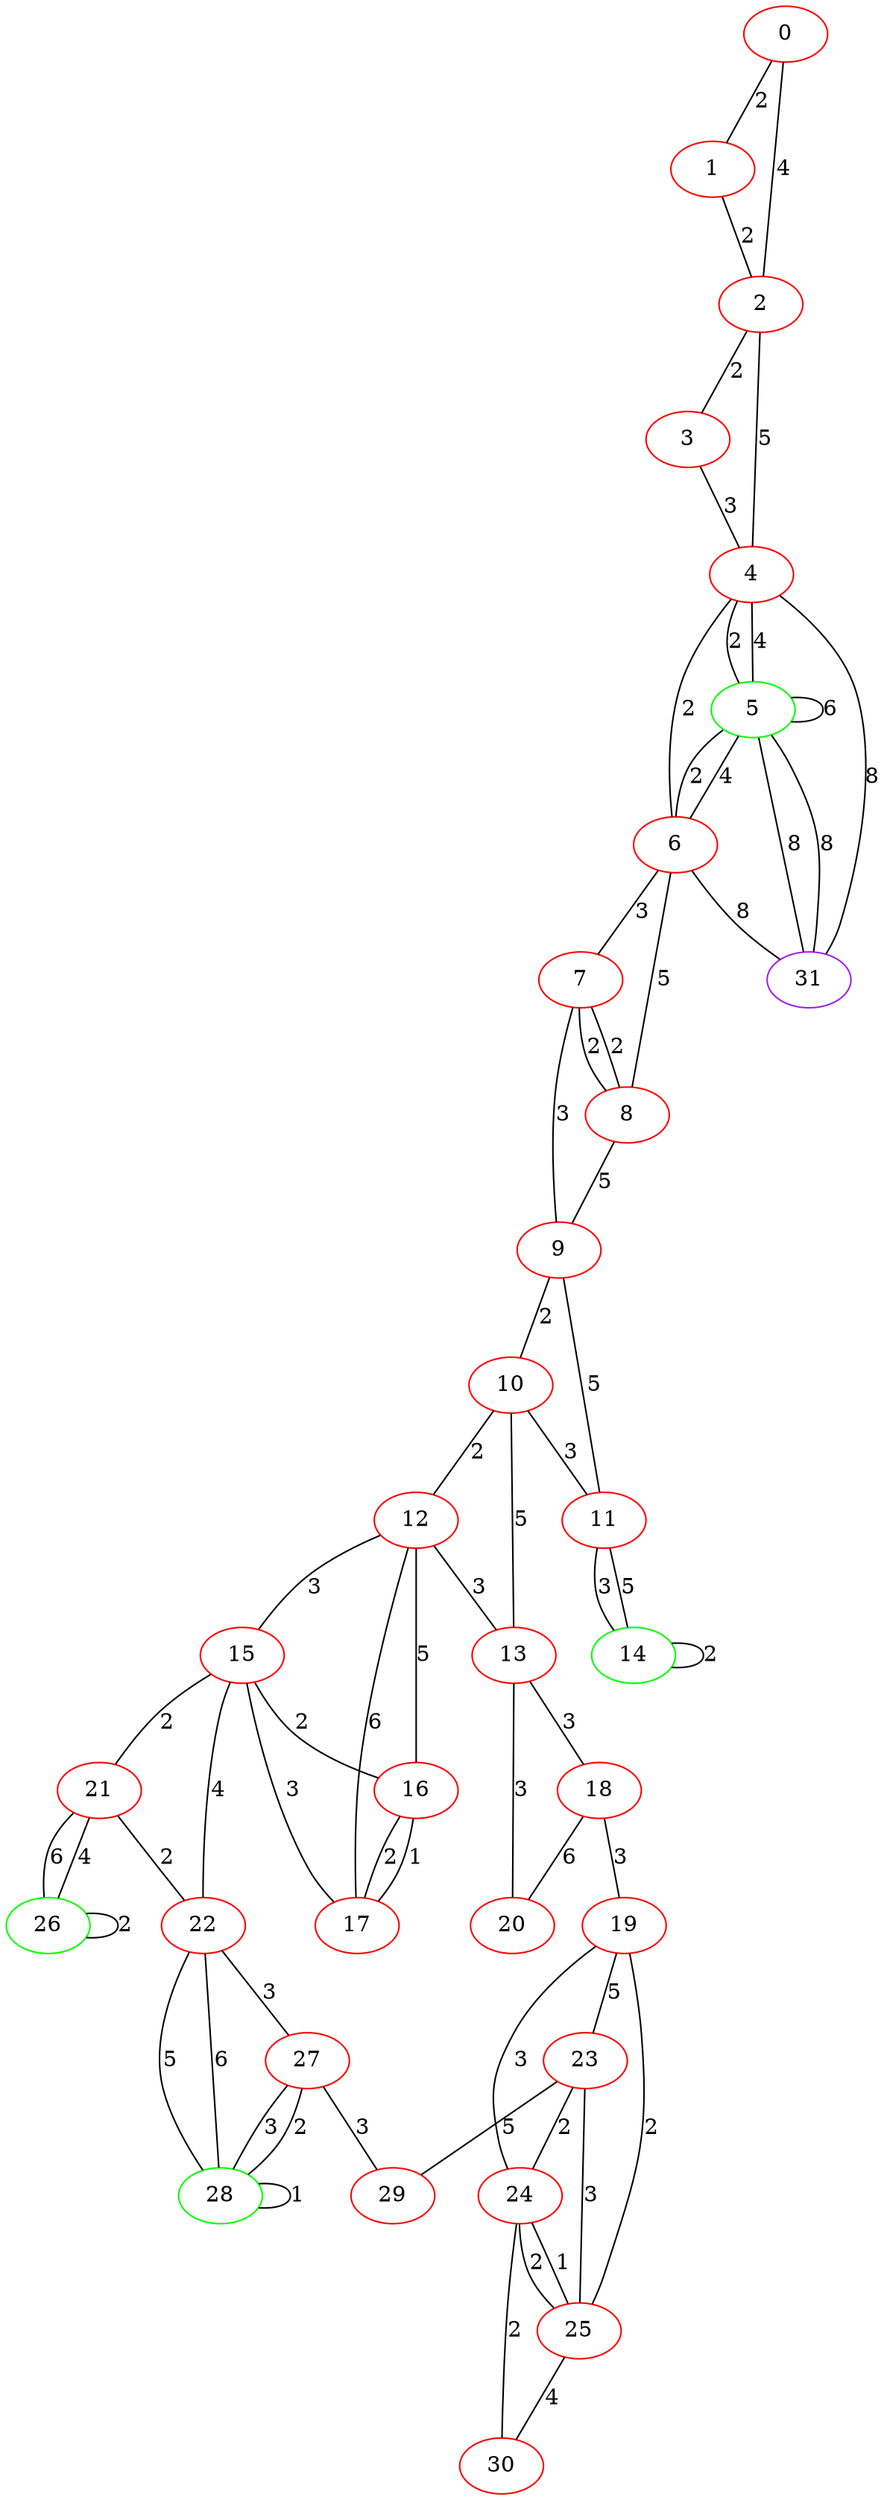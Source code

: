 graph "" {
0 [color=red, weight=1];
1 [color=red, weight=1];
2 [color=red, weight=1];
3 [color=red, weight=1];
4 [color=red, weight=1];
5 [color=green, weight=2];
6 [color=red, weight=1];
7 [color=red, weight=1];
8 [color=red, weight=1];
9 [color=red, weight=1];
10 [color=red, weight=1];
11 [color=red, weight=1];
12 [color=red, weight=1];
13 [color=red, weight=1];
14 [color=green, weight=2];
15 [color=red, weight=1];
16 [color=red, weight=1];
17 [color=red, weight=1];
18 [color=red, weight=1];
19 [color=red, weight=1];
20 [color=red, weight=1];
21 [color=red, weight=1];
22 [color=red, weight=1];
23 [color=red, weight=1];
24 [color=red, weight=1];
25 [color=red, weight=1];
26 [color=green, weight=2];
27 [color=red, weight=1];
28 [color=green, weight=2];
29 [color=red, weight=1];
30 [color=red, weight=1];
31 [color=purple, weight=4];
0 -- 1  [key=0, label=2];
0 -- 2  [key=0, label=4];
1 -- 2  [key=0, label=2];
2 -- 3  [key=0, label=2];
2 -- 4  [key=0, label=5];
3 -- 4  [key=0, label=3];
4 -- 5  [key=0, label=2];
4 -- 5  [key=1, label=4];
4 -- 6  [key=0, label=2];
4 -- 31  [key=0, label=8];
5 -- 5  [key=0, label=6];
5 -- 6  [key=0, label=4];
5 -- 6  [key=1, label=2];
5 -- 31  [key=0, label=8];
5 -- 31  [key=1, label=8];
6 -- 8  [key=0, label=5];
6 -- 31  [key=0, label=8];
6 -- 7  [key=0, label=3];
7 -- 8  [key=0, label=2];
7 -- 8  [key=1, label=2];
7 -- 9  [key=0, label=3];
8 -- 9  [key=0, label=5];
9 -- 10  [key=0, label=2];
9 -- 11  [key=0, label=5];
10 -- 11  [key=0, label=3];
10 -- 12  [key=0, label=2];
10 -- 13  [key=0, label=5];
11 -- 14  [key=0, label=3];
11 -- 14  [key=1, label=5];
12 -- 16  [key=0, label=5];
12 -- 17  [key=0, label=6];
12 -- 13  [key=0, label=3];
12 -- 15  [key=0, label=3];
13 -- 18  [key=0, label=3];
13 -- 20  [key=0, label=3];
14 -- 14  [key=0, label=2];
15 -- 16  [key=0, label=2];
15 -- 17  [key=0, label=3];
15 -- 21  [key=0, label=2];
15 -- 22  [key=0, label=4];
16 -- 17  [key=0, label=2];
16 -- 17  [key=1, label=1];
18 -- 19  [key=0, label=3];
18 -- 20  [key=0, label=6];
19 -- 24  [key=0, label=3];
19 -- 25  [key=0, label=2];
19 -- 23  [key=0, label=5];
21 -- 26  [key=0, label=6];
21 -- 26  [key=1, label=4];
21 -- 22  [key=0, label=2];
22 -- 27  [key=0, label=3];
22 -- 28  [key=0, label=5];
22 -- 28  [key=1, label=6];
23 -- 24  [key=0, label=2];
23 -- 25  [key=0, label=3];
23 -- 29  [key=0, label=5];
24 -- 25  [key=0, label=2];
24 -- 25  [key=1, label=1];
24 -- 30  [key=0, label=2];
25 -- 30  [key=0, label=4];
26 -- 26  [key=0, label=2];
27 -- 28  [key=0, label=2];
27 -- 28  [key=1, label=3];
27 -- 29  [key=0, label=3];
28 -- 28  [key=0, label=1];
}
